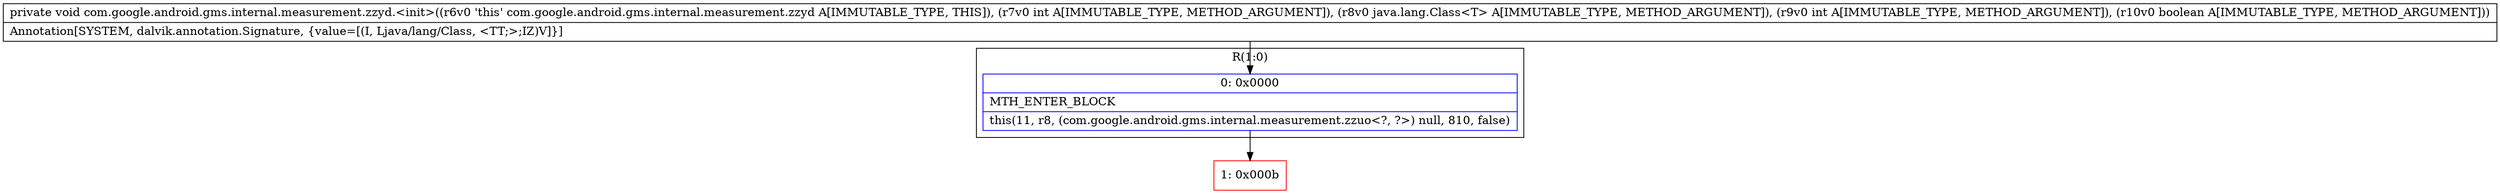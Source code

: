digraph "CFG forcom.google.android.gms.internal.measurement.zzyd.\<init\>(ILjava\/lang\/Class;IZ)V" {
subgraph cluster_Region_1387654515 {
label = "R(1:0)";
node [shape=record,color=blue];
Node_0 [shape=record,label="{0\:\ 0x0000|MTH_ENTER_BLOCK\l|this(11, r8, (com.google.android.gms.internal.measurement.zzuo\<?, ?\>) null, 810, false)\l}"];
}
Node_1 [shape=record,color=red,label="{1\:\ 0x000b}"];
MethodNode[shape=record,label="{private void com.google.android.gms.internal.measurement.zzyd.\<init\>((r6v0 'this' com.google.android.gms.internal.measurement.zzyd A[IMMUTABLE_TYPE, THIS]), (r7v0 int A[IMMUTABLE_TYPE, METHOD_ARGUMENT]), (r8v0 java.lang.Class\<T\> A[IMMUTABLE_TYPE, METHOD_ARGUMENT]), (r9v0 int A[IMMUTABLE_TYPE, METHOD_ARGUMENT]), (r10v0 boolean A[IMMUTABLE_TYPE, METHOD_ARGUMENT]))  | Annotation[SYSTEM, dalvik.annotation.Signature, \{value=[(I, Ljava\/lang\/Class, \<TT;\>;IZ)V]\}]\l}"];
MethodNode -> Node_0;
Node_0 -> Node_1;
}

